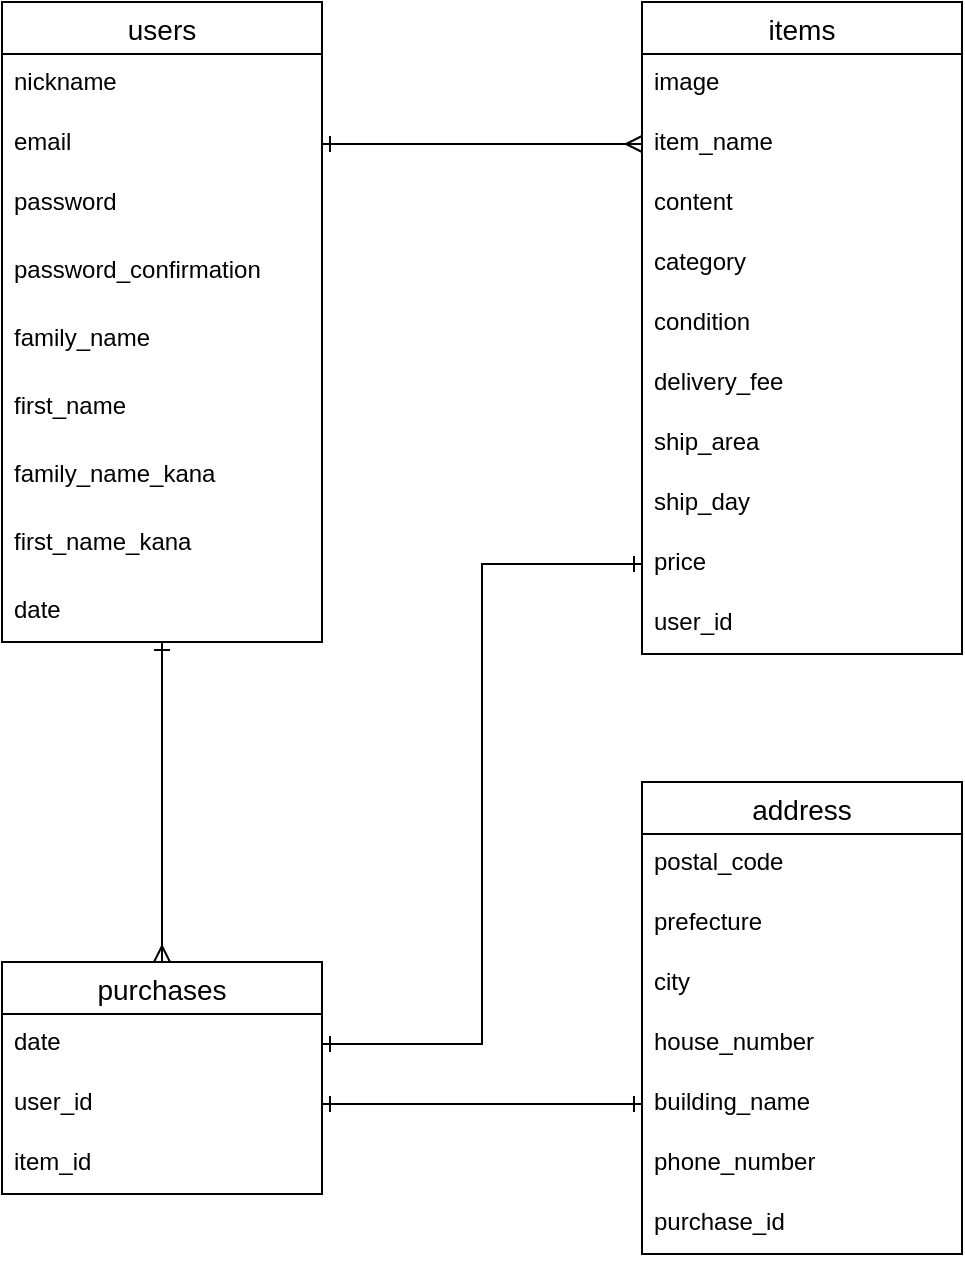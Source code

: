 <mxfile version="13.6.5">
    <diagram id="YN6iFWqsxbxHaKTi_7TW" name="ページ1">
        <mxGraphModel dx="898" dy="680" grid="1" gridSize="10" guides="1" tooltips="1" connect="1" arrows="1" fold="1" page="1" pageScale="1" pageWidth="827" pageHeight="1169" math="0" shadow="0">
            <root>
                <mxCell id="0"/>
                <mxCell id="1" parent="0"/>
                <mxCell id="92" value="items" style="swimlane;fontStyle=0;childLayout=stackLayout;horizontal=1;startSize=26;horizontalStack=0;resizeParent=1;resizeParentMax=0;resizeLast=0;collapsible=1;marginBottom=0;align=center;fontSize=14;rounded=0;" vertex="1" parent="1">
                    <mxGeometry x="440" y="40" width="160" height="326" as="geometry"/>
                </mxCell>
                <mxCell id="93" value="image" style="text;strokeColor=none;fillColor=none;spacingLeft=4;spacingRight=4;overflow=hidden;rotatable=0;points=[[0,0.5],[1,0.5]];portConstraint=eastwest;fontSize=12;" vertex="1" parent="92">
                    <mxGeometry y="26" width="160" height="30" as="geometry"/>
                </mxCell>
                <mxCell id="94" value="item_name" style="text;strokeColor=none;fillColor=none;spacingLeft=4;spacingRight=4;overflow=hidden;rotatable=0;points=[[0,0.5],[1,0.5]];portConstraint=eastwest;fontSize=12;" vertex="1" parent="92">
                    <mxGeometry y="56" width="160" height="30" as="geometry"/>
                </mxCell>
                <mxCell id="95" value="content" style="text;strokeColor=none;fillColor=none;spacingLeft=4;spacingRight=4;overflow=hidden;rotatable=0;points=[[0,0.5],[1,0.5]];portConstraint=eastwest;fontSize=12;" vertex="1" parent="92">
                    <mxGeometry y="86" width="160" height="30" as="geometry"/>
                </mxCell>
                <mxCell id="119" value="category" style="text;strokeColor=none;fillColor=none;spacingLeft=4;spacingRight=4;overflow=hidden;rotatable=0;points=[[0,0.5],[1,0.5]];portConstraint=eastwest;fontSize=12;" vertex="1" parent="92">
                    <mxGeometry y="116" width="160" height="30" as="geometry"/>
                </mxCell>
                <mxCell id="120" value="condition" style="text;strokeColor=none;fillColor=none;spacingLeft=4;spacingRight=4;overflow=hidden;rotatable=0;points=[[0,0.5],[1,0.5]];portConstraint=eastwest;fontSize=12;" vertex="1" parent="92">
                    <mxGeometry y="146" width="160" height="30" as="geometry"/>
                </mxCell>
                <mxCell id="121" value="delivery_fee" style="text;strokeColor=none;fillColor=none;spacingLeft=4;spacingRight=4;overflow=hidden;rotatable=0;points=[[0,0.5],[1,0.5]];portConstraint=eastwest;fontSize=12;" vertex="1" parent="92">
                    <mxGeometry y="176" width="160" height="30" as="geometry"/>
                </mxCell>
                <mxCell id="122" value="ship_area" style="text;strokeColor=none;fillColor=none;spacingLeft=4;spacingRight=4;overflow=hidden;rotatable=0;points=[[0,0.5],[1,0.5]];portConstraint=eastwest;fontSize=12;" vertex="1" parent="92">
                    <mxGeometry y="206" width="160" height="30" as="geometry"/>
                </mxCell>
                <mxCell id="123" value="ship_day" style="text;strokeColor=none;fillColor=none;spacingLeft=4;spacingRight=4;overflow=hidden;rotatable=0;points=[[0,0.5],[1,0.5]];portConstraint=eastwest;fontSize=12;" vertex="1" parent="92">
                    <mxGeometry y="236" width="160" height="30" as="geometry"/>
                </mxCell>
                <mxCell id="124" value="price" style="text;strokeColor=none;fillColor=none;spacingLeft=4;spacingRight=4;overflow=hidden;rotatable=0;points=[[0,0.5],[1,0.5]];portConstraint=eastwest;fontSize=12;" vertex="1" parent="92">
                    <mxGeometry y="266" width="160" height="30" as="geometry"/>
                </mxCell>
                <mxCell id="125" value="user_id" style="text;strokeColor=none;fillColor=none;spacingLeft=4;spacingRight=4;overflow=hidden;rotatable=0;points=[[0,0.5],[1,0.5]];portConstraint=eastwest;fontSize=12;" vertex="1" parent="92">
                    <mxGeometry y="296" width="160" height="30" as="geometry"/>
                </mxCell>
                <mxCell id="96" style="edgeStyle=orthogonalEdgeStyle;rounded=0;orthogonalLoop=1;jettySize=auto;html=1;entryX=0;entryY=0.5;entryDx=0;entryDy=0;endArrow=ERmany;endFill=0;strokeWidth=1;" edge="1" parent="1" source="4" target="94">
                    <mxGeometry relative="1" as="geometry"/>
                </mxCell>
                <mxCell id="97" style="edgeStyle=orthogonalEdgeStyle;rounded=0;orthogonalLoop=1;jettySize=auto;html=1;exitX=0;exitY=0.5;exitDx=0;exitDy=0;endArrow=ERone;endFill=0;strokeWidth=1;entryX=1;entryY=0.5;entryDx=0;entryDy=0;" edge="1" parent="1" source="94" target="4">
                    <mxGeometry relative="1" as="geometry">
                        <mxPoint x="200" y="111" as="targetPoint"/>
                    </mxGeometry>
                </mxCell>
                <mxCell id="134" style="edgeStyle=orthogonalEdgeStyle;rounded=0;orthogonalLoop=1;jettySize=auto;html=1;endArrow=ERone;endFill=0;strokeWidth=1;entryX=0.5;entryY=1;entryDx=0;entryDy=0;entryPerimeter=0;" edge="1" parent="1" source="127" target="116">
                    <mxGeometry relative="1" as="geometry">
                        <mxPoint x="200" y="370" as="targetPoint"/>
                    </mxGeometry>
                </mxCell>
                <mxCell id="127" value="purchases" style="swimlane;fontStyle=0;childLayout=stackLayout;horizontal=1;startSize=26;horizontalStack=0;resizeParent=1;resizeParentMax=0;resizeLast=0;collapsible=1;marginBottom=0;align=center;fontSize=14;rounded=0;" vertex="1" parent="1">
                    <mxGeometry x="120" y="520" width="160" height="116" as="geometry"/>
                </mxCell>
                <mxCell id="128" value="date" style="text;strokeColor=none;fillColor=none;spacingLeft=4;spacingRight=4;overflow=hidden;rotatable=0;points=[[0,0.5],[1,0.5]];portConstraint=eastwest;fontSize=12;" vertex="1" parent="127">
                    <mxGeometry y="26" width="160" height="30" as="geometry"/>
                </mxCell>
                <mxCell id="129" value="user_id" style="text;strokeColor=none;fillColor=none;spacingLeft=4;spacingRight=4;overflow=hidden;rotatable=0;points=[[0,0.5],[1,0.5]];portConstraint=eastwest;fontSize=12;" vertex="1" parent="127">
                    <mxGeometry y="56" width="160" height="30" as="geometry"/>
                </mxCell>
                <mxCell id="130" value="item_id" style="text;strokeColor=none;fillColor=none;spacingLeft=4;spacingRight=4;overflow=hidden;rotatable=0;points=[[0,0.5],[1,0.5]];portConstraint=eastwest;fontSize=12;" vertex="1" parent="127">
                    <mxGeometry y="86" width="160" height="30" as="geometry"/>
                </mxCell>
                <mxCell id="152" style="edgeStyle=orthogonalEdgeStyle;rounded=0;orthogonalLoop=1;jettySize=auto;html=1;endArrow=ERmany;endFill=0;strokeWidth=1;" edge="1" parent="1" source="2">
                    <mxGeometry relative="1" as="geometry">
                        <mxPoint x="200" y="520" as="targetPoint"/>
                    </mxGeometry>
                </mxCell>
                <mxCell id="2" value="users" style="swimlane;fontStyle=0;childLayout=stackLayout;horizontal=1;startSize=26;horizontalStack=0;resizeParent=1;resizeParentMax=0;resizeLast=0;collapsible=1;marginBottom=0;align=center;fontSize=14;" vertex="1" parent="1">
                    <mxGeometry x="120" y="40" width="160" height="320" as="geometry">
                        <mxRectangle x="40" y="40" width="70" height="26" as="alternateBounds"/>
                    </mxGeometry>
                </mxCell>
                <mxCell id="3" value="nickname" style="text;strokeColor=none;fillColor=none;spacingLeft=4;spacingRight=4;overflow=hidden;rotatable=0;points=[[0,0.5],[1,0.5]];portConstraint=eastwest;fontSize=12;" vertex="1" parent="2">
                    <mxGeometry y="26" width="160" height="30" as="geometry"/>
                </mxCell>
                <mxCell id="4" value="email" style="text;strokeColor=none;fillColor=none;spacingLeft=4;spacingRight=4;overflow=hidden;rotatable=0;points=[[0,0.5],[1,0.5]];portConstraint=eastwest;fontSize=12;" vertex="1" parent="2">
                    <mxGeometry y="56" width="160" height="30" as="geometry"/>
                </mxCell>
                <mxCell id="5" value="password" style="text;strokeColor=none;fillColor=none;spacingLeft=4;spacingRight=4;overflow=hidden;rotatable=0;points=[[0,0.5],[1,0.5]];portConstraint=eastwest;fontSize=12;rounded=0;" vertex="1" parent="2">
                    <mxGeometry y="86" width="160" height="34" as="geometry"/>
                </mxCell>
                <mxCell id="111" value="password_confirmation" style="text;strokeColor=none;fillColor=none;spacingLeft=4;spacingRight=4;overflow=hidden;rotatable=0;points=[[0,0.5],[1,0.5]];portConstraint=eastwest;fontSize=12;rounded=0;" vertex="1" parent="2">
                    <mxGeometry y="120" width="160" height="34" as="geometry"/>
                </mxCell>
                <mxCell id="112" value="family_name" style="text;strokeColor=none;fillColor=none;spacingLeft=4;spacingRight=4;overflow=hidden;rotatable=0;points=[[0,0.5],[1,0.5]];portConstraint=eastwest;fontSize=12;rounded=0;" vertex="1" parent="2">
                    <mxGeometry y="154" width="160" height="34" as="geometry"/>
                </mxCell>
                <mxCell id="113" value="first_name" style="text;strokeColor=none;fillColor=none;spacingLeft=4;spacingRight=4;overflow=hidden;rotatable=0;points=[[0,0.5],[1,0.5]];portConstraint=eastwest;fontSize=12;rounded=0;" vertex="1" parent="2">
                    <mxGeometry y="188" width="160" height="34" as="geometry"/>
                </mxCell>
                <mxCell id="114" value="family_name_kana" style="text;strokeColor=none;fillColor=none;spacingLeft=4;spacingRight=4;overflow=hidden;rotatable=0;points=[[0,0.5],[1,0.5]];portConstraint=eastwest;fontSize=12;rounded=0;" vertex="1" parent="2">
                    <mxGeometry y="222" width="160" height="34" as="geometry"/>
                </mxCell>
                <mxCell id="115" value="first_name_kana" style="text;strokeColor=none;fillColor=none;spacingLeft=4;spacingRight=4;overflow=hidden;rotatable=0;points=[[0,0.5],[1,0.5]];portConstraint=eastwest;fontSize=12;rounded=0;" vertex="1" parent="2">
                    <mxGeometry y="256" width="160" height="34" as="geometry"/>
                </mxCell>
                <mxCell id="116" value="date" style="text;strokeColor=none;fillColor=none;spacingLeft=4;spacingRight=4;overflow=hidden;rotatable=0;points=[[0,0.5],[1,0.5]];portConstraint=eastwest;fontSize=12;rounded=0;" vertex="1" parent="2">
                    <mxGeometry y="290" width="160" height="30" as="geometry"/>
                </mxCell>
                <mxCell id="136" style="edgeStyle=orthogonalEdgeStyle;rounded=0;orthogonalLoop=1;jettySize=auto;html=1;exitX=1;exitY=0.5;exitDx=0;exitDy=0;entryX=0;entryY=0.5;entryDx=0;entryDy=0;endArrow=ERone;endFill=0;strokeWidth=1;" edge="1" parent="1" source="128" target="124">
                    <mxGeometry relative="1" as="geometry"/>
                </mxCell>
                <mxCell id="137" style="edgeStyle=orthogonalEdgeStyle;rounded=0;orthogonalLoop=1;jettySize=auto;html=1;entryX=1;entryY=0.5;entryDx=0;entryDy=0;endArrow=ERone;endFill=0;strokeWidth=1;" edge="1" parent="1" source="124" target="128">
                    <mxGeometry relative="1" as="geometry"/>
                </mxCell>
                <mxCell id="138" value="address" style="swimlane;fontStyle=0;childLayout=stackLayout;horizontal=1;startSize=26;horizontalStack=0;resizeParent=1;resizeParentMax=0;resizeLast=0;collapsible=1;marginBottom=0;align=center;fontSize=14;rounded=0;" vertex="1" parent="1">
                    <mxGeometry x="440" y="430" width="160" height="236" as="geometry"/>
                </mxCell>
                <mxCell id="139" value="postal_code" style="text;strokeColor=none;fillColor=none;spacingLeft=4;spacingRight=4;overflow=hidden;rotatable=0;points=[[0,0.5],[1,0.5]];portConstraint=eastwest;fontSize=12;" vertex="1" parent="138">
                    <mxGeometry y="26" width="160" height="30" as="geometry"/>
                </mxCell>
                <mxCell id="140" value="prefecture" style="text;strokeColor=none;fillColor=none;spacingLeft=4;spacingRight=4;overflow=hidden;rotatable=0;points=[[0,0.5],[1,0.5]];portConstraint=eastwest;fontSize=12;" vertex="1" parent="138">
                    <mxGeometry y="56" width="160" height="30" as="geometry"/>
                </mxCell>
                <mxCell id="141" value="city" style="text;strokeColor=none;fillColor=none;spacingLeft=4;spacingRight=4;overflow=hidden;rotatable=0;points=[[0,0.5],[1,0.5]];portConstraint=eastwest;fontSize=12;" vertex="1" parent="138">
                    <mxGeometry y="86" width="160" height="30" as="geometry"/>
                </mxCell>
                <mxCell id="142" value="house_number" style="text;strokeColor=none;fillColor=none;spacingLeft=4;spacingRight=4;overflow=hidden;rotatable=0;points=[[0,0.5],[1,0.5]];portConstraint=eastwest;fontSize=12;" vertex="1" parent="138">
                    <mxGeometry y="116" width="160" height="30" as="geometry"/>
                </mxCell>
                <mxCell id="143" value="building_name" style="text;strokeColor=none;fillColor=none;spacingLeft=4;spacingRight=4;overflow=hidden;rotatable=0;points=[[0,0.5],[1,0.5]];portConstraint=eastwest;fontSize=12;" vertex="1" parent="138">
                    <mxGeometry y="146" width="160" height="30" as="geometry"/>
                </mxCell>
                <mxCell id="144" value="phone_number" style="text;strokeColor=none;fillColor=none;spacingLeft=4;spacingRight=4;overflow=hidden;rotatable=0;points=[[0,0.5],[1,0.5]];portConstraint=eastwest;fontSize=12;" vertex="1" parent="138">
                    <mxGeometry y="176" width="160" height="30" as="geometry"/>
                </mxCell>
                <mxCell id="150" value="purchase_id" style="text;strokeColor=none;fillColor=none;spacingLeft=4;spacingRight=4;overflow=hidden;rotatable=0;points=[[0,0.5],[1,0.5]];portConstraint=eastwest;fontSize=12;" vertex="1" parent="138">
                    <mxGeometry y="206" width="160" height="30" as="geometry"/>
                </mxCell>
                <mxCell id="148" style="edgeStyle=orthogonalEdgeStyle;rounded=0;orthogonalLoop=1;jettySize=auto;html=1;endArrow=ERone;endFill=0;strokeWidth=1;" edge="1" parent="1" source="129" target="143">
                    <mxGeometry relative="1" as="geometry"/>
                </mxCell>
                <mxCell id="149" style="edgeStyle=orthogonalEdgeStyle;rounded=0;orthogonalLoop=1;jettySize=auto;html=1;entryX=1;entryY=0.5;entryDx=0;entryDy=0;endArrow=ERone;endFill=0;strokeWidth=1;" edge="1" parent="1" source="143" target="129">
                    <mxGeometry relative="1" as="geometry"/>
                </mxCell>
            </root>
        </mxGraphModel>
    </diagram>
</mxfile>